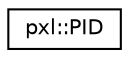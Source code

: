 digraph "Graphical Class Hierarchy"
{
 // LATEX_PDF_SIZE
  edge [fontname="Helvetica",fontsize="10",labelfontname="Helvetica",labelfontsize="10"];
  node [fontname="Helvetica",fontsize="10",shape=record];
  rankdir="LR";
  Node0 [label="pxl::PID",height=0.2,width=0.4,color="black", fillcolor="white", style="filled",URL="$classpxl_1_1PID.html",tooltip="A class representing a Proportional-Integral-Derivative (PID) controller."];
}
